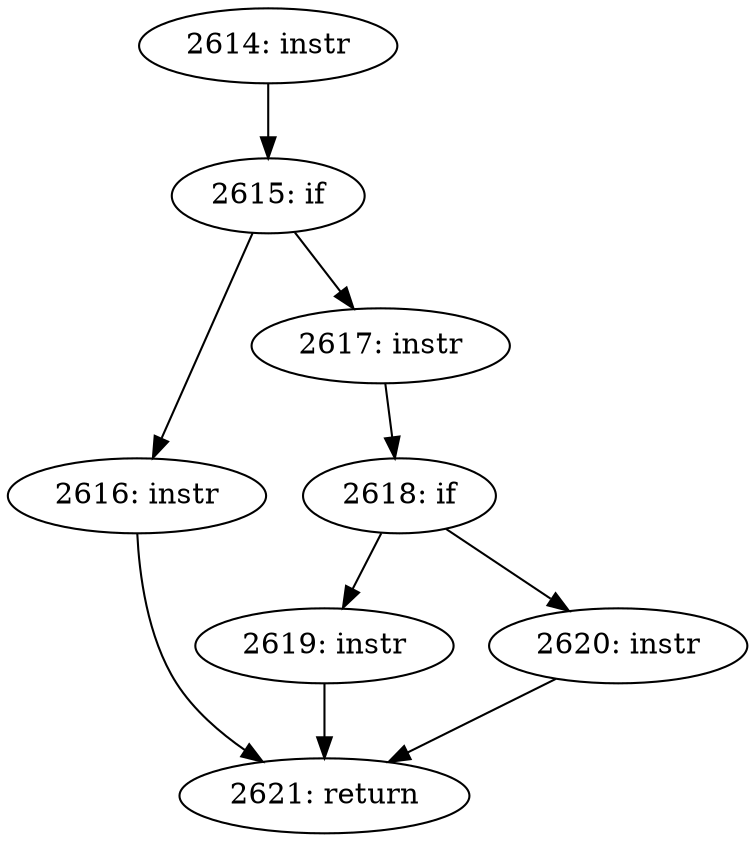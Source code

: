 digraph CFG_skb_can_shift {
2614 [label="2614: instr"]
	2614 -> 2615
2615 [label="2615: if"]
	2615 -> 2616
	2615 -> 2617
2616 [label="2616: instr"]
	2616 -> 2621
2617 [label="2617: instr"]
	2617 -> 2618
2618 [label="2618: if"]
	2618 -> 2619
	2618 -> 2620
2619 [label="2619: instr"]
	2619 -> 2621
2620 [label="2620: instr"]
	2620 -> 2621
2621 [label="2621: return"]
	
}
